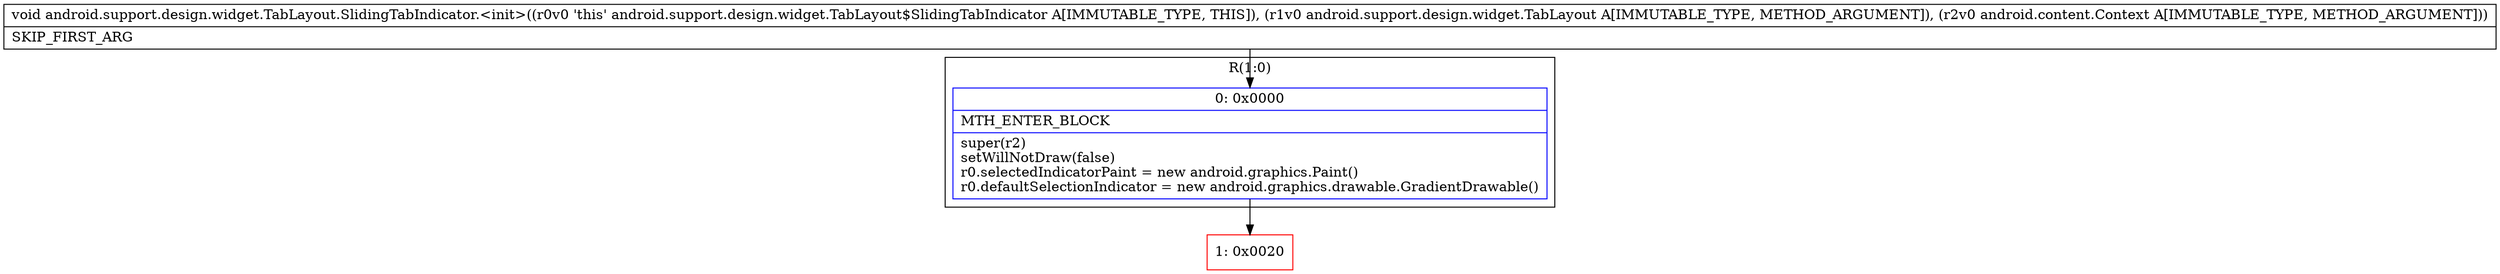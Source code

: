 digraph "CFG forandroid.support.design.widget.TabLayout.SlidingTabIndicator.\<init\>(Landroid\/support\/design\/widget\/TabLayout;Landroid\/content\/Context;)V" {
subgraph cluster_Region_1078884030 {
label = "R(1:0)";
node [shape=record,color=blue];
Node_0 [shape=record,label="{0\:\ 0x0000|MTH_ENTER_BLOCK\l|super(r2)\lsetWillNotDraw(false)\lr0.selectedIndicatorPaint = new android.graphics.Paint()\lr0.defaultSelectionIndicator = new android.graphics.drawable.GradientDrawable()\l}"];
}
Node_1 [shape=record,color=red,label="{1\:\ 0x0020}"];
MethodNode[shape=record,label="{void android.support.design.widget.TabLayout.SlidingTabIndicator.\<init\>((r0v0 'this' android.support.design.widget.TabLayout$SlidingTabIndicator A[IMMUTABLE_TYPE, THIS]), (r1v0 android.support.design.widget.TabLayout A[IMMUTABLE_TYPE, METHOD_ARGUMENT]), (r2v0 android.content.Context A[IMMUTABLE_TYPE, METHOD_ARGUMENT]))  | SKIP_FIRST_ARG\l}"];
MethodNode -> Node_0;
Node_0 -> Node_1;
}

